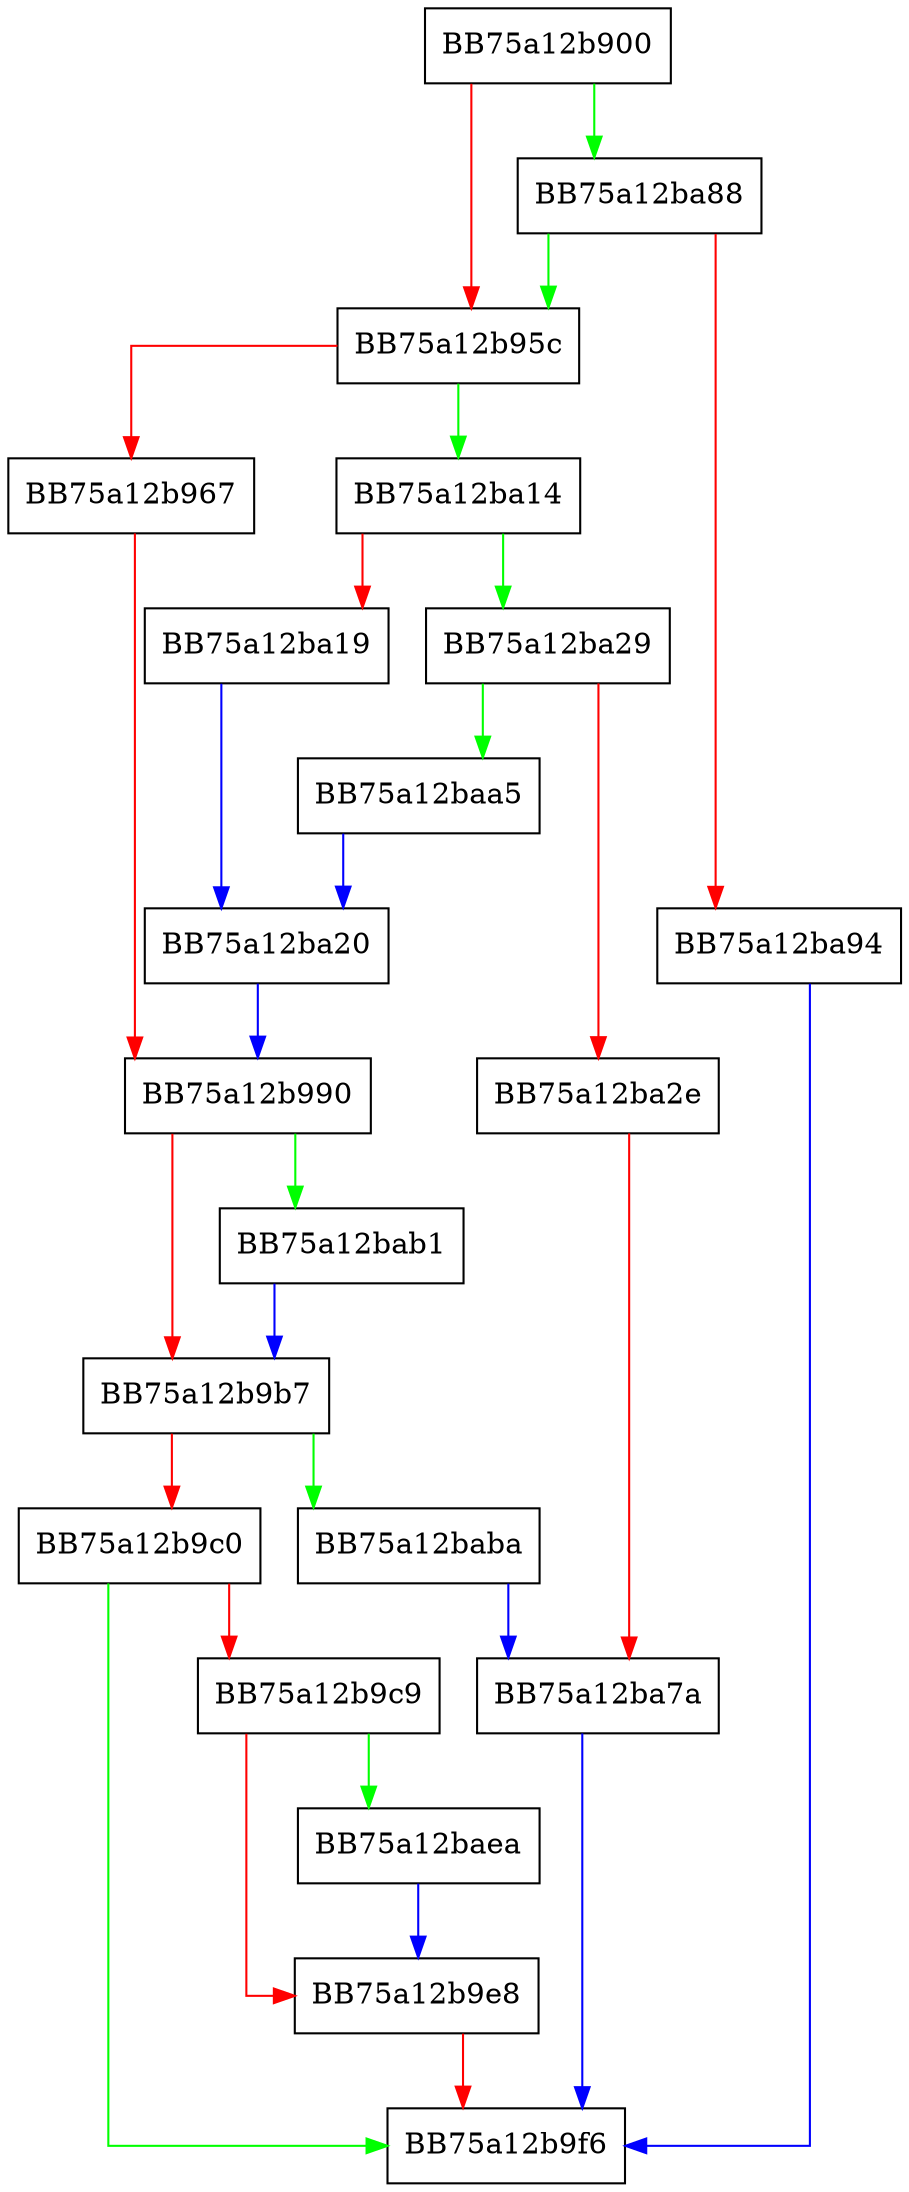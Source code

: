 digraph parse {
  node [shape="box"];
  graph [splines=ortho];
  BB75a12b900 -> BB75a12ba88 [color="green"];
  BB75a12b900 -> BB75a12b95c [color="red"];
  BB75a12b95c -> BB75a12ba14 [color="green"];
  BB75a12b95c -> BB75a12b967 [color="red"];
  BB75a12b967 -> BB75a12b990 [color="red"];
  BB75a12b990 -> BB75a12bab1 [color="green"];
  BB75a12b990 -> BB75a12b9b7 [color="red"];
  BB75a12b9b7 -> BB75a12baba [color="green"];
  BB75a12b9b7 -> BB75a12b9c0 [color="red"];
  BB75a12b9c0 -> BB75a12b9f6 [color="green"];
  BB75a12b9c0 -> BB75a12b9c9 [color="red"];
  BB75a12b9c9 -> BB75a12baea [color="green"];
  BB75a12b9c9 -> BB75a12b9e8 [color="red"];
  BB75a12b9e8 -> BB75a12b9f6 [color="red"];
  BB75a12ba14 -> BB75a12ba29 [color="green"];
  BB75a12ba14 -> BB75a12ba19 [color="red"];
  BB75a12ba19 -> BB75a12ba20 [color="blue"];
  BB75a12ba20 -> BB75a12b990 [color="blue"];
  BB75a12ba29 -> BB75a12baa5 [color="green"];
  BB75a12ba29 -> BB75a12ba2e [color="red"];
  BB75a12ba2e -> BB75a12ba7a [color="red"];
  BB75a12ba7a -> BB75a12b9f6 [color="blue"];
  BB75a12ba88 -> BB75a12b95c [color="green"];
  BB75a12ba88 -> BB75a12ba94 [color="red"];
  BB75a12ba94 -> BB75a12b9f6 [color="blue"];
  BB75a12baa5 -> BB75a12ba20 [color="blue"];
  BB75a12bab1 -> BB75a12b9b7 [color="blue"];
  BB75a12baba -> BB75a12ba7a [color="blue"];
  BB75a12baea -> BB75a12b9e8 [color="blue"];
}